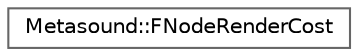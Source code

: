 digraph "Graphical Class Hierarchy"
{
 // INTERACTIVE_SVG=YES
 // LATEX_PDF_SIZE
  bgcolor="transparent";
  edge [fontname=Helvetica,fontsize=10,labelfontname=Helvetica,labelfontsize=10];
  node [fontname=Helvetica,fontsize=10,shape=box,height=0.2,width=0.4];
  rankdir="LR";
  Node0 [id="Node000000",label="Metasound::FNodeRenderCost",height=0.2,width=0.4,color="grey40", fillcolor="white", style="filled",URL="$d7/d9e/classMetasound_1_1FNodeRenderCost.html",tooltip="FNodeRenderCost allows individual nodes to report their render cost."];
}
